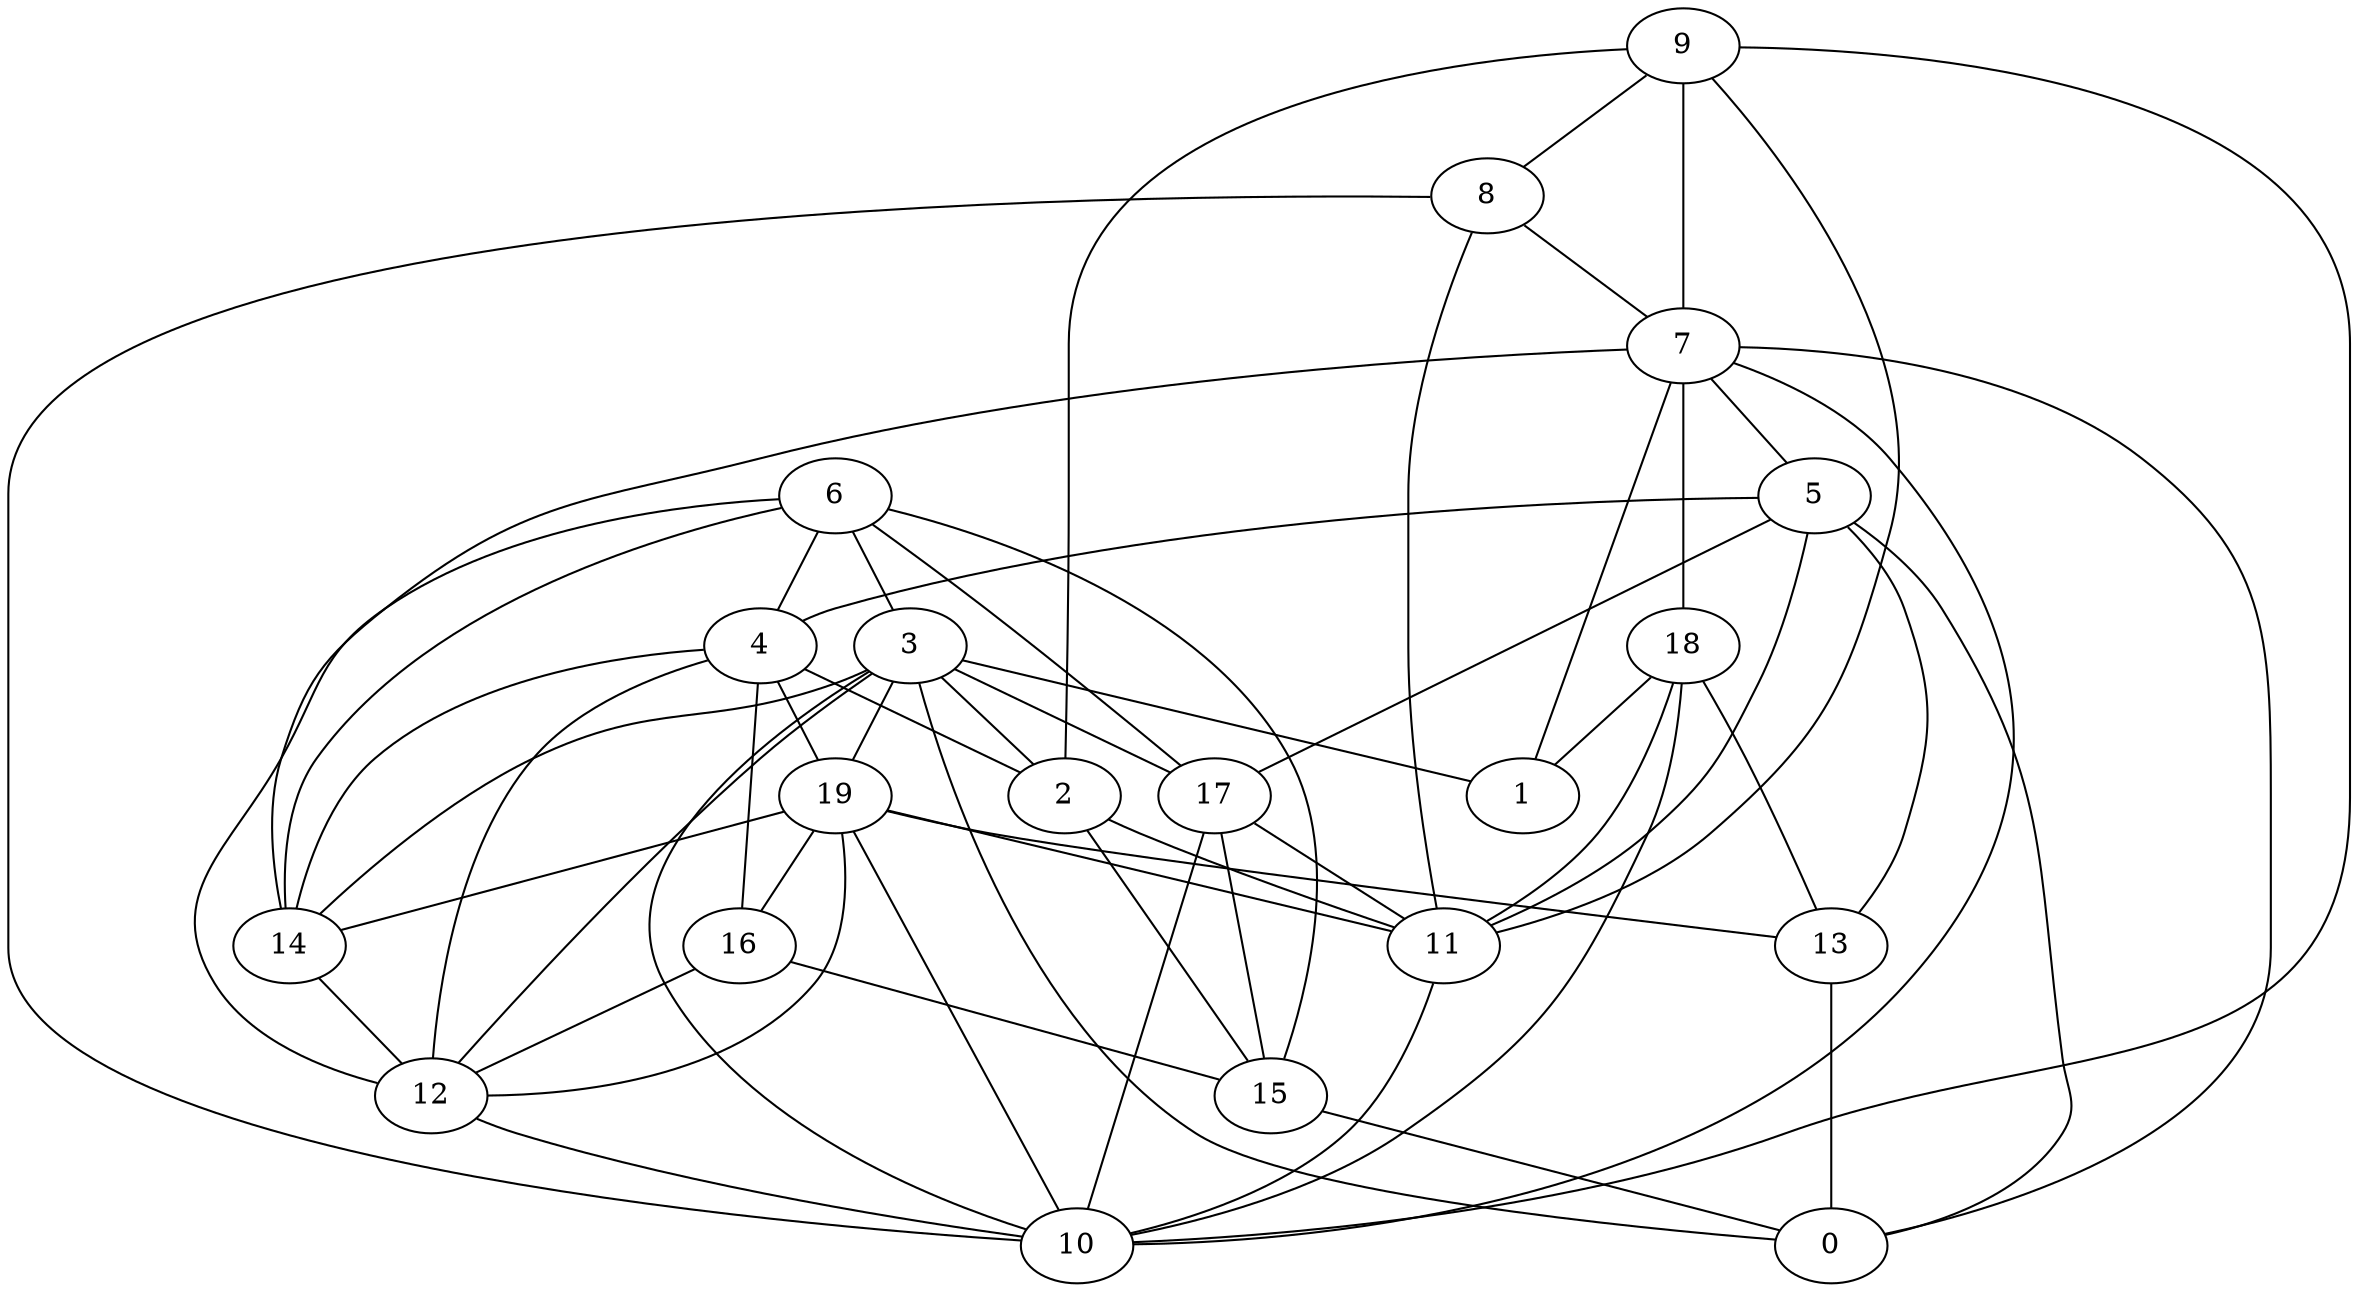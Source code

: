 digraph GG_graph {

subgraph G_graph {
edge [color = black]
"16" -> "15" [dir = none]
"16" -> "12" [dir = none]
"3" -> "1" [dir = none]
"3" -> "12" [dir = none]
"3" -> "14" [dir = none]
"3" -> "17" [dir = none]
"3" -> "0" [dir = none]
"3" -> "10" [dir = none]
"3" -> "19" [dir = none]
"3" -> "2" [dir = none]
"8" -> "10" [dir = none]
"8" -> "11" [dir = none]
"8" -> "7" [dir = none]
"2" -> "11" [dir = none]
"2" -> "15" [dir = none]
"12" -> "10" [dir = none]
"14" -> "12" [dir = none]
"9" -> "10" [dir = none]
"9" -> "2" [dir = none]
"9" -> "7" [dir = none]
"9" -> "8" [dir = none]
"4" -> "2" [dir = none]
"4" -> "19" [dir = none]
"4" -> "12" [dir = none]
"4" -> "14" [dir = none]
"4" -> "16" [dir = none]
"5" -> "13" [dir = none]
"5" -> "17" [dir = none]
"5" -> "11" [dir = none]
"5" -> "0" [dir = none]
"5" -> "4" [dir = none]
"18" -> "11" [dir = none]
"18" -> "13" [dir = none]
"18" -> "10" [dir = none]
"18" -> "1" [dir = none]
"11" -> "10" [dir = none]
"6" -> "12" [dir = none]
"6" -> "3" [dir = none]
"6" -> "15" [dir = none]
"6" -> "14" [dir = none]
"6" -> "17" [dir = none]
"19" -> "13" [dir = none]
"19" -> "14" [dir = none]
"19" -> "16" [dir = none]
"19" -> "10" [dir = none]
"19" -> "11" [dir = none]
"17" -> "11" [dir = none]
"17" -> "10" [dir = none]
"17" -> "15" [dir = none]
"7" -> "0" [dir = none]
"7" -> "10" [dir = none]
"7" -> "5" [dir = none]
"7" -> "1" [dir = none]
"7" -> "18" [dir = none]
"7" -> "14" [dir = none]
"15" -> "0" [dir = none]
"13" -> "0" [dir = none]
"19" -> "12" [dir = none]
"6" -> "4" [dir = none]
"9" -> "11" [dir = none]
}

}
